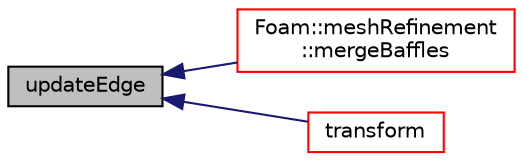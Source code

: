 digraph "updateEdge"
{
  bgcolor="transparent";
  edge [fontname="Helvetica",fontsize="10",labelfontname="Helvetica",labelfontsize="10"];
  node [fontname="Helvetica",fontsize="10",shape=record];
  rankdir="LR";
  Node81 [label="updateEdge",height=0.2,width=0.4,color="black", fillcolor="grey75", style="filled", fontcolor="black"];
  Node81 -> Node82 [dir="back",color="midnightblue",fontsize="10",style="solid",fontname="Helvetica"];
  Node82 [label="Foam::meshRefinement\l::mergeBaffles",height=0.2,width=0.4,color="red",URL="$a25857.html#aa959f1ef1377d3a4eaac5ff099280e50",tooltip="Merge baffles. Gets pairs of faces. "];
  Node81 -> Node87 [dir="back",color="midnightblue",fontsize="10",style="solid",fontname="Helvetica"];
  Node87 [label="transform",height=0.2,width=0.4,color="red",URL="$a25873.html#aec6003c0a470f70f625744e6fc032cb0",tooltip="Apply rotation matrix. "];
}
